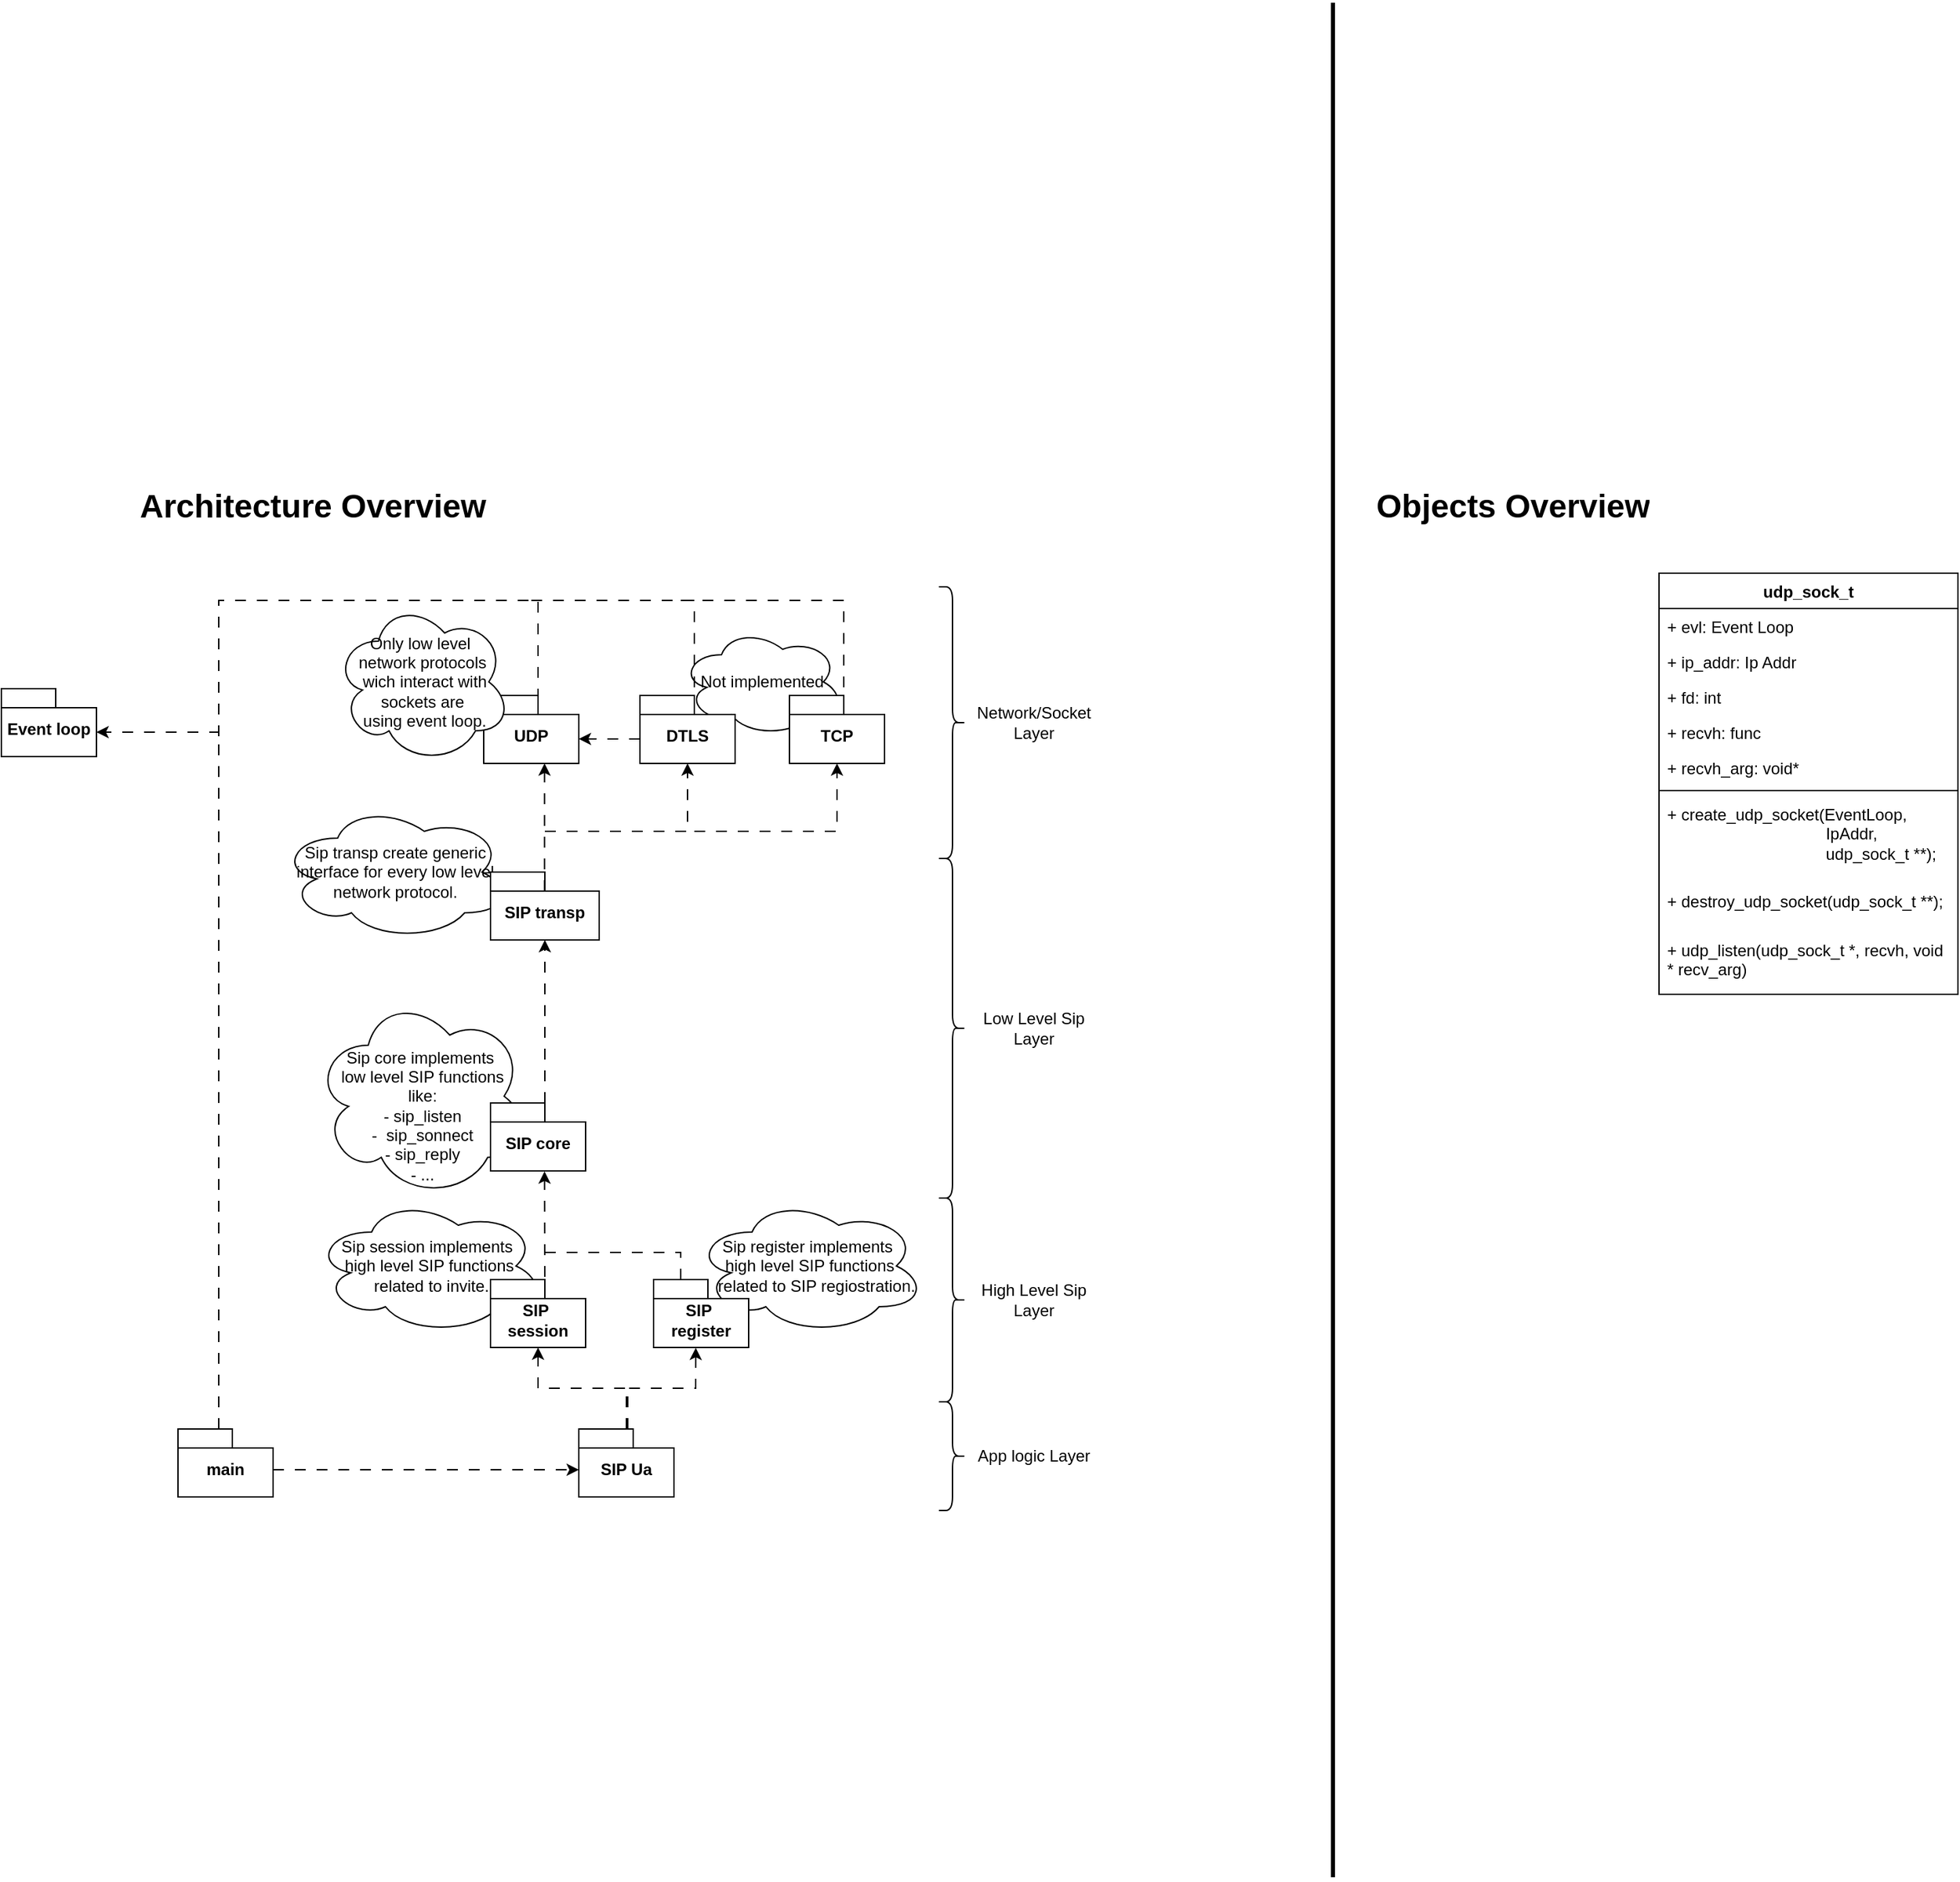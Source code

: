 <mxfile version="27.1.4" pages="2">
  <diagram id="IuXAi1eevMyLSQoJfHt3" name="Architecture overview">
    <mxGraphModel dx="2098" dy="2730" grid="1" gridSize="10" guides="1" tooltips="1" connect="1" arrows="1" fold="1" page="1" pageScale="1" pageWidth="850" pageHeight="1100" math="0" shadow="0">
      <root>
        <mxCell id="0" />
        <mxCell id="1" parent="0" />
        <mxCell id="4DN_kyw4FJrjEmb9qZSz-7" value="Not implemented" style="ellipse;shape=cloud;whiteSpace=wrap;html=1;" parent="1" vertex="1">
          <mxGeometry x="200" y="-100" width="120" height="80" as="geometry" />
        </mxCell>
        <mxCell id="hdkTb5bz-x_7p9uWzcBC-1" value="Sip transp create generic interface for every low level network protocol&lt;span style=&quot;background-color: transparent; color: light-dark(rgb(0, 0, 0), rgb(255, 255, 255));&quot;&gt;.&lt;/span&gt;" style="ellipse;shape=cloud;whiteSpace=wrap;html=1;" parent="1" vertex="1">
          <mxGeometry x="-95" y="30" width="170" height="100" as="geometry" />
        </mxCell>
        <mxCell id="4DN_kyw4FJrjEmb9qZSz-20" value="Sip register implements&amp;nbsp;&lt;div&gt;high level SIP functions&lt;/div&gt;&lt;div&gt;&amp;nbsp; &amp;nbsp;related to SIP regiostration.&lt;/div&gt;" style="ellipse;shape=cloud;whiteSpace=wrap;html=1;" parent="1" vertex="1">
          <mxGeometry x="210" y="320" width="170" height="100" as="geometry" />
        </mxCell>
        <mxCell id="4DN_kyw4FJrjEmb9qZSz-15" value="Sip session implements&amp;nbsp;&lt;div&gt;high level SIP functions&lt;/div&gt;&lt;div&gt;&amp;nbsp;related to invite.&lt;/div&gt;" style="ellipse;shape=cloud;whiteSpace=wrap;html=1;" parent="1" vertex="1">
          <mxGeometry x="-70" y="320" width="170" height="100" as="geometry" />
        </mxCell>
        <mxCell id="4DN_kyw4FJrjEmb9qZSz-13" value="&lt;div&gt;&lt;br&gt;&lt;/div&gt;&lt;div&gt;&lt;br&gt;&lt;/div&gt;Sip core implements&amp;nbsp;&lt;div&gt;low level SIP functions&lt;/div&gt;&lt;div&gt;&amp;nbsp;like:&amp;nbsp;&lt;/div&gt;&lt;div&gt;- sip_listen&lt;/div&gt;&lt;div&gt;-&amp;nbsp; sip_sonnect&lt;/div&gt;&lt;div&gt;- sip_reply&lt;/div&gt;&lt;div&gt;- ...&lt;/div&gt;" style="ellipse;shape=cloud;whiteSpace=wrap;html=1;" parent="1" vertex="1">
          <mxGeometry x="-70" y="170" width="160" height="150" as="geometry" />
        </mxCell>
        <mxCell id="4DN_kyw4FJrjEmb9qZSz-11" value="TCP" style="shape=folder;fontStyle=1;spacingTop=10;tabWidth=40;tabHeight=14;tabPosition=left;html=1;whiteSpace=wrap;" parent="1" vertex="1">
          <mxGeometry x="280" y="-50" width="70" height="50" as="geometry" />
        </mxCell>
        <mxCell id="YKyc-Dx4LvSBVfcNzGyH-1" value="&lt;h1 style=&quot;margin-top: 0px;&quot;&gt;Architecture Overview&lt;/h1&gt;" style="text;html=1;whiteSpace=wrap;overflow=hidden;rounded=0;" parent="1" vertex="1">
          <mxGeometry x="-200" y="-210" width="260" height="120" as="geometry" />
        </mxCell>
        <mxCell id="4DN_kyw4FJrjEmb9qZSz-1" value="UDP" style="shape=folder;fontStyle=1;spacingTop=10;tabWidth=40;tabHeight=14;tabPosition=left;html=1;whiteSpace=wrap;" parent="1" vertex="1">
          <mxGeometry x="55" y="-50" width="70" height="50" as="geometry" />
        </mxCell>
        <mxCell id="4DN_kyw4FJrjEmb9qZSz-2" value="SIP core" style="shape=folder;fontStyle=1;spacingTop=10;tabWidth=40;tabHeight=14;tabPosition=left;html=1;whiteSpace=wrap;" parent="1" vertex="1">
          <mxGeometry x="60" y="250" width="70" height="50" as="geometry" />
        </mxCell>
        <mxCell id="4DN_kyw4FJrjEmb9qZSz-3" value="SIP transp" style="shape=folder;fontStyle=1;spacingTop=10;tabWidth=40;tabHeight=14;tabPosition=left;html=1;whiteSpace=wrap;" parent="1" vertex="1">
          <mxGeometry x="60" y="80" width="80" height="50" as="geometry" />
        </mxCell>
        <mxCell id="4DN_kyw4FJrjEmb9qZSz-6" value="DTLS" style="shape=folder;fontStyle=1;spacingTop=10;tabWidth=40;tabHeight=14;tabPosition=left;html=1;whiteSpace=wrap;" parent="1" vertex="1">
          <mxGeometry x="170" y="-50" width="70" height="50" as="geometry" />
        </mxCell>
        <mxCell id="4DN_kyw4FJrjEmb9qZSz-14" value="SIP&amp;nbsp;&lt;div&gt;session&lt;/div&gt;" style="shape=folder;fontStyle=1;spacingTop=10;tabWidth=40;tabHeight=14;tabPosition=left;html=1;whiteSpace=wrap;" parent="1" vertex="1">
          <mxGeometry x="60" y="380" width="70" height="50" as="geometry" />
        </mxCell>
        <mxCell id="4DN_kyw4FJrjEmb9qZSz-16" value="SIP&amp;nbsp;&lt;div&gt;register&lt;/div&gt;" style="shape=folder;fontStyle=1;spacingTop=10;tabWidth=40;tabHeight=14;tabPosition=left;html=1;whiteSpace=wrap;" parent="1" vertex="1">
          <mxGeometry x="180" y="380" width="70" height="50" as="geometry" />
        </mxCell>
        <mxCell id="AoV7cnLH2HYfHU9RmJqG-2" value="Event loop" style="shape=folder;fontStyle=1;spacingTop=10;tabWidth=40;tabHeight=14;tabPosition=left;html=1;whiteSpace=wrap;" parent="1" vertex="1">
          <mxGeometry x="-300" y="-55" width="70" height="50" as="geometry" />
        </mxCell>
        <mxCell id="AoV7cnLH2HYfHU9RmJqG-7" value="Only low level&amp;nbsp;&lt;div&gt;network protocols&lt;/div&gt;&lt;div&gt;&amp;nbsp;wich interact with sockets are&lt;/div&gt;&lt;div&gt;&amp;nbsp;using event loop.&lt;/div&gt;" style="ellipse;shape=cloud;whiteSpace=wrap;html=1;" parent="1" vertex="1">
          <mxGeometry x="-55" y="-120" width="130" height="120" as="geometry" />
        </mxCell>
        <mxCell id="kAVRJxKC5ioPL66cNbu8-1" value="main" style="shape=folder;fontStyle=1;spacingTop=10;tabWidth=40;tabHeight=14;tabPosition=left;html=1;whiteSpace=wrap;" parent="1" vertex="1">
          <mxGeometry x="-170" y="490" width="70" height="50" as="geometry" />
        </mxCell>
        <mxCell id="v3j3ujz7cPLlm9doWBM3-2" value="SIP Ua" style="shape=folder;fontStyle=1;spacingTop=10;tabWidth=40;tabHeight=14;tabPosition=left;html=1;whiteSpace=wrap;" vertex="1" parent="1">
          <mxGeometry x="125" y="490" width="70" height="50" as="geometry" />
        </mxCell>
        <mxCell id="v3j3ujz7cPLlm9doWBM3-3" value="" style="endArrow=classic;html=1;rounded=0;entryX=0.444;entryY=1.004;entryDx=0;entryDy=0;entryPerimeter=0;dashed=1;dashPattern=8 8;" edge="1" parent="1" target="4DN_kyw4FJrjEmb9qZSz-16">
          <mxGeometry width="50" height="50" relative="1" as="geometry">
            <mxPoint x="160" y="490" as="sourcePoint" />
            <mxPoint x="210" y="440" as="targetPoint" />
            <Array as="points">
              <mxPoint x="160" y="460" />
              <mxPoint x="211" y="460" />
            </Array>
          </mxGeometry>
        </mxCell>
        <mxCell id="v3j3ujz7cPLlm9doWBM3-4" value="" style="endArrow=classic;html=1;rounded=0;entryX=0.5;entryY=1;entryDx=0;entryDy=0;entryPerimeter=0;dashed=1;dashPattern=8 8;" edge="1" parent="1" target="4DN_kyw4FJrjEmb9qZSz-14">
          <mxGeometry width="50" height="50" relative="1" as="geometry">
            <mxPoint x="161.0" y="490" as="sourcePoint" />
            <mxPoint x="110.0" y="430" as="targetPoint" />
            <Array as="points">
              <mxPoint x="161.0" y="460" />
              <mxPoint x="95" y="460" />
            </Array>
          </mxGeometry>
        </mxCell>
        <mxCell id="v3j3ujz7cPLlm9doWBM3-5" value="" style="endArrow=classic;html=1;rounded=0;entryX=0.568;entryY=1.008;entryDx=0;entryDy=0;entryPerimeter=0;dashed=1;dashPattern=8 8;strokeColor=default;align=center;verticalAlign=middle;fontFamily=Helvetica;fontSize=11;fontColor=default;labelBackgroundColor=default;exitX=0;exitY=0;exitDx=40;exitDy=14;exitPerimeter=0;" edge="1" parent="1" source="4DN_kyw4FJrjEmb9qZSz-14" target="4DN_kyw4FJrjEmb9qZSz-2">
          <mxGeometry width="50" height="50" relative="1" as="geometry">
            <mxPoint x="100" y="390" as="sourcePoint" />
            <mxPoint x="150" y="340" as="targetPoint" />
          </mxGeometry>
        </mxCell>
        <mxCell id="v3j3ujz7cPLlm9doWBM3-6" value="" style="endArrow=none;html=1;rounded=0;dashed=1;dashPattern=8 8;strokeColor=default;align=center;verticalAlign=middle;fontFamily=Helvetica;fontSize=11;fontColor=default;labelBackgroundColor=default;startFill=0;" edge="1" parent="1">
          <mxGeometry width="50" height="50" relative="1" as="geometry">
            <mxPoint x="200" y="380" as="sourcePoint" />
            <mxPoint x="100" y="360" as="targetPoint" />
            <Array as="points">
              <mxPoint x="200" y="360" />
              <mxPoint x="100" y="360" />
            </Array>
          </mxGeometry>
        </mxCell>
        <mxCell id="v3j3ujz7cPLlm9doWBM3-7" value="" style="endArrow=classic;html=1;rounded=0;entryX=0;entryY=0;entryDx=70;entryDy=32;entryPerimeter=0;dashed=1;dashPattern=8 8;strokeColor=default;align=center;verticalAlign=middle;fontFamily=Helvetica;fontSize=11;fontColor=default;labelBackgroundColor=default;" edge="1" parent="1" target="AoV7cnLH2HYfHU9RmJqG-2">
          <mxGeometry width="50" height="50" relative="1" as="geometry">
            <mxPoint x="-140" y="490" as="sourcePoint" />
            <mxPoint x="-90" y="440" as="targetPoint" />
            <Array as="points">
              <mxPoint x="-140" y="-23" />
            </Array>
          </mxGeometry>
        </mxCell>
        <mxCell id="v3j3ujz7cPLlm9doWBM3-8" value="" style="endArrow=classic;html=1;rounded=0;dashed=1;dashPattern=8 8;strokeColor=default;align=center;verticalAlign=middle;fontFamily=Helvetica;fontSize=11;fontColor=default;labelBackgroundColor=default;exitX=0;exitY=0;exitDx=40;exitDy=14;exitPerimeter=0;" edge="1" parent="1">
          <mxGeometry width="50" height="50" relative="1" as="geometry">
            <mxPoint x="100" y="250" as="sourcePoint" />
            <mxPoint x="100" y="130" as="targetPoint" />
          </mxGeometry>
        </mxCell>
        <mxCell id="v3j3ujz7cPLlm9doWBM3-10" value="" style="endArrow=classic;html=1;rounded=0;entryX=0.568;entryY=1.008;entryDx=0;entryDy=0;entryPerimeter=0;dashed=1;dashPattern=8 8;strokeColor=default;align=center;verticalAlign=middle;fontFamily=Helvetica;fontSize=11;fontColor=default;labelBackgroundColor=default;exitX=0;exitY=0;exitDx=40;exitDy=14;exitPerimeter=0;" edge="1" parent="1">
          <mxGeometry width="50" height="50" relative="1" as="geometry">
            <mxPoint x="99.76" y="94" as="sourcePoint" />
            <mxPoint x="99.76" as="targetPoint" />
          </mxGeometry>
        </mxCell>
        <mxCell id="v3j3ujz7cPLlm9doWBM3-11" value="" style="endArrow=classic;html=1;rounded=0;entryX=0.5;entryY=1;entryDx=0;entryDy=0;entryPerimeter=0;dashed=1;dashPattern=8 8;strokeColor=default;align=center;verticalAlign=middle;fontFamily=Helvetica;fontSize=11;fontColor=default;labelBackgroundColor=default;" edge="1" parent="1" target="4DN_kyw4FJrjEmb9qZSz-6">
          <mxGeometry width="50" height="50" relative="1" as="geometry">
            <mxPoint x="100" y="50" as="sourcePoint" />
            <mxPoint x="150" as="targetPoint" />
            <Array as="points">
              <mxPoint x="205" y="50" />
            </Array>
          </mxGeometry>
        </mxCell>
        <mxCell id="v3j3ujz7cPLlm9doWBM3-12" value="" style="endArrow=classic;html=1;rounded=0;entryX=0.5;entryY=1;entryDx=0;entryDy=0;entryPerimeter=0;dashed=1;dashPattern=8 8;strokeColor=default;align=center;verticalAlign=middle;fontFamily=Helvetica;fontSize=11;fontColor=default;labelBackgroundColor=default;" edge="1" parent="1">
          <mxGeometry width="50" height="50" relative="1" as="geometry">
            <mxPoint x="210" y="50" as="sourcePoint" />
            <mxPoint x="315" as="targetPoint" />
            <Array as="points">
              <mxPoint x="315" y="50" />
            </Array>
          </mxGeometry>
        </mxCell>
        <mxCell id="v3j3ujz7cPLlm9doWBM3-13" value="" style="endArrow=none;html=1;rounded=0;entryX=0;entryY=0;entryDx=40;entryDy=0;entryPerimeter=0;dashed=1;dashPattern=8 8;strokeColor=default;align=center;verticalAlign=middle;fontFamily=Helvetica;fontSize=11;fontColor=default;labelBackgroundColor=default;startFill=0;" edge="1" parent="1" target="4DN_kyw4FJrjEmb9qZSz-1">
          <mxGeometry width="50" height="50" relative="1" as="geometry">
            <mxPoint x="-140" y="-20" as="sourcePoint" />
            <mxPoint x="-90" y="370" as="targetPoint" />
            <Array as="points">
              <mxPoint x="-140" y="-120" />
              <mxPoint x="95" y="-120" />
            </Array>
          </mxGeometry>
        </mxCell>
        <mxCell id="v3j3ujz7cPLlm9doWBM3-14" value="" style="endArrow=none;html=1;rounded=0;entryX=0;entryY=0;entryDx=40;entryDy=0;entryPerimeter=0;dashed=1;dashPattern=8 8;strokeColor=default;align=center;verticalAlign=middle;fontFamily=Helvetica;fontSize=11;fontColor=default;labelBackgroundColor=default;startFill=0;" edge="1" parent="1" target="4DN_kyw4FJrjEmb9qZSz-6">
          <mxGeometry width="50" height="50" relative="1" as="geometry">
            <mxPoint x="90" y="-120" as="sourcePoint" />
            <mxPoint x="180" y="-60" as="targetPoint" />
            <Array as="points">
              <mxPoint x="210" y="-120" />
            </Array>
          </mxGeometry>
        </mxCell>
        <mxCell id="v3j3ujz7cPLlm9doWBM3-15" value="" style="endArrow=none;html=1;rounded=0;entryX=0;entryY=0;entryDx=40;entryDy=0;entryPerimeter=0;dashed=1;dashPattern=8 8;strokeColor=default;align=center;verticalAlign=middle;fontFamily=Helvetica;fontSize=11;fontColor=default;labelBackgroundColor=default;startFill=0;" edge="1" parent="1">
          <mxGeometry width="50" height="50" relative="1" as="geometry">
            <mxPoint x="200" y="-120" as="sourcePoint" />
            <mxPoint x="320" y="-50" as="targetPoint" />
            <Array as="points">
              <mxPoint x="320" y="-120" />
            </Array>
          </mxGeometry>
        </mxCell>
        <mxCell id="v3j3ujz7cPLlm9doWBM3-16" value="" style="endArrow=classic;html=1;rounded=0;dashed=1;dashPattern=8 8;strokeColor=default;align=center;verticalAlign=middle;fontFamily=Helvetica;fontSize=11;fontColor=default;labelBackgroundColor=default;" edge="1" parent="1">
          <mxGeometry width="50" height="50" relative="1" as="geometry">
            <mxPoint x="-100" y="520" as="sourcePoint" />
            <mxPoint x="125" y="520" as="targetPoint" />
          </mxGeometry>
        </mxCell>
        <mxCell id="v3j3ujz7cPLlm9doWBM3-22" value="udp_sock_t" style="swimlane;fontStyle=1;align=center;verticalAlign=top;childLayout=stackLayout;horizontal=1;startSize=26;horizontalStack=0;resizeParent=1;resizeParentMax=0;resizeLast=0;collapsible=1;marginBottom=0;whiteSpace=wrap;html=1;" vertex="1" parent="1">
          <mxGeometry x="920" y="-140" width="220" height="310" as="geometry" />
        </mxCell>
        <mxCell id="v3j3ujz7cPLlm9doWBM3-23" value="+ evl: Event Loop" style="text;strokeColor=none;fillColor=none;align=left;verticalAlign=top;spacingLeft=4;spacingRight=4;overflow=hidden;rotatable=0;points=[[0,0.5],[1,0.5]];portConstraint=eastwest;whiteSpace=wrap;html=1;" vertex="1" parent="v3j3ujz7cPLlm9doWBM3-22">
          <mxGeometry y="26" width="220" height="26" as="geometry" />
        </mxCell>
        <mxCell id="v3j3ujz7cPLlm9doWBM3-43" value="+ ip_addr: Ip Addr" style="text;strokeColor=none;fillColor=none;align=left;verticalAlign=top;spacingLeft=4;spacingRight=4;overflow=hidden;rotatable=0;points=[[0,0.5],[1,0.5]];portConstraint=eastwest;whiteSpace=wrap;html=1;" vertex="1" parent="v3j3ujz7cPLlm9doWBM3-22">
          <mxGeometry y="52" width="220" height="26" as="geometry" />
        </mxCell>
        <mxCell id="v3j3ujz7cPLlm9doWBM3-42" value="+ fd: int" style="text;strokeColor=none;fillColor=none;align=left;verticalAlign=top;spacingLeft=4;spacingRight=4;overflow=hidden;rotatable=0;points=[[0,0.5],[1,0.5]];portConstraint=eastwest;whiteSpace=wrap;html=1;" vertex="1" parent="v3j3ujz7cPLlm9doWBM3-22">
          <mxGeometry y="78" width="220" height="26" as="geometry" />
        </mxCell>
        <mxCell id="v3j3ujz7cPLlm9doWBM3-46" value="+ recvh: func" style="text;strokeColor=none;fillColor=none;align=left;verticalAlign=top;spacingLeft=4;spacingRight=4;overflow=hidden;rotatable=0;points=[[0,0.5],[1,0.5]];portConstraint=eastwest;whiteSpace=wrap;html=1;" vertex="1" parent="v3j3ujz7cPLlm9doWBM3-22">
          <mxGeometry y="104" width="220" height="26" as="geometry" />
        </mxCell>
        <mxCell id="v3j3ujz7cPLlm9doWBM3-47" value="+ recvh_arg: void*" style="text;strokeColor=none;fillColor=none;align=left;verticalAlign=top;spacingLeft=4;spacingRight=4;overflow=hidden;rotatable=0;points=[[0,0.5],[1,0.5]];portConstraint=eastwest;whiteSpace=wrap;html=1;" vertex="1" parent="v3j3ujz7cPLlm9doWBM3-22">
          <mxGeometry y="130" width="220" height="26" as="geometry" />
        </mxCell>
        <mxCell id="v3j3ujz7cPLlm9doWBM3-24" value="" style="line;strokeWidth=1;fillColor=none;align=left;verticalAlign=middle;spacingTop=-1;spacingLeft=3;spacingRight=3;rotatable=0;labelPosition=right;points=[];portConstraint=eastwest;strokeColor=inherit;" vertex="1" parent="v3j3ujz7cPLlm9doWBM3-22">
          <mxGeometry y="156" width="220" height="8" as="geometry" />
        </mxCell>
        <mxCell id="v3j3ujz7cPLlm9doWBM3-28" value="+ create_udp_socket(EventLoop,&lt;div&gt;&amp;nbsp; &amp;nbsp; &amp;nbsp; &amp;nbsp; &amp;nbsp; &amp;nbsp; &amp;nbsp; &amp;nbsp; &amp;nbsp; &amp;nbsp; &amp;nbsp; &amp;nbsp; &amp;nbsp; &amp;nbsp; &amp;nbsp; &amp;nbsp; &amp;nbsp; &amp;nbsp;IpAddr,&lt;/div&gt;&lt;div&gt;&lt;div&gt;&amp;nbsp; &amp;nbsp; &amp;nbsp; &amp;nbsp; &amp;nbsp; &amp;nbsp; &amp;nbsp; &amp;nbsp; &amp;nbsp; &amp;nbsp; &amp;nbsp; &amp;nbsp; &amp;nbsp; &amp;nbsp; &amp;nbsp; &amp;nbsp; &amp;nbsp; &amp;nbsp;udp_sock_t **);&amp;nbsp;&lt;/div&gt;&lt;/div&gt;" style="text;strokeColor=none;fillColor=none;align=left;verticalAlign=top;spacingLeft=4;spacingRight=4;overflow=hidden;rotatable=0;points=[[0,0.5],[1,0.5]];portConstraint=eastwest;whiteSpace=wrap;html=1;" vertex="1" parent="v3j3ujz7cPLlm9doWBM3-22">
          <mxGeometry y="164" width="220" height="64" as="geometry" />
        </mxCell>
        <mxCell id="v3j3ujz7cPLlm9doWBM3-41" value="+ destroy_udp_socket(&lt;span style=&quot;background-color: transparent; color: light-dark(rgb(0, 0, 0), rgb(255, 255, 255));&quot;&gt;udp_sock_t **);&amp;nbsp;&lt;/span&gt;" style="text;strokeColor=none;fillColor=none;align=left;verticalAlign=top;spacingLeft=4;spacingRight=4;overflow=hidden;rotatable=0;points=[[0,0.5],[1,0.5]];portConstraint=eastwest;whiteSpace=wrap;html=1;" vertex="1" parent="v3j3ujz7cPLlm9doWBM3-22">
          <mxGeometry y="228" width="220" height="36" as="geometry" />
        </mxCell>
        <mxCell id="v3j3ujz7cPLlm9doWBM3-40" value="+ udp_listen(udp_sock_t *, recvh, void * recv_arg)" style="text;strokeColor=none;fillColor=none;align=left;verticalAlign=top;spacingLeft=4;spacingRight=4;overflow=hidden;rotatable=0;points=[[0,0.5],[1,0.5]];portConstraint=eastwest;whiteSpace=wrap;html=1;" vertex="1" parent="v3j3ujz7cPLlm9doWBM3-22">
          <mxGeometry y="264" width="220" height="46" as="geometry" />
        </mxCell>
        <mxCell id="v3j3ujz7cPLlm9doWBM3-29" value="" style="endArrow=classic;html=1;rounded=0;entryX=0;entryY=0;entryDx=70;entryDy=32;entryPerimeter=0;exitX=0;exitY=0;exitDx=0;exitDy=32;exitPerimeter=0;dashed=1;dashPattern=8 8;strokeColor=default;align=center;verticalAlign=middle;fontFamily=Helvetica;fontSize=11;fontColor=default;labelBackgroundColor=default;" edge="1" parent="1" source="4DN_kyw4FJrjEmb9qZSz-6" target="4DN_kyw4FJrjEmb9qZSz-1">
          <mxGeometry width="50" height="50" relative="1" as="geometry">
            <mxPoint x="170" y="-20" as="sourcePoint" />
            <mxPoint x="220" y="-70" as="targetPoint" />
          </mxGeometry>
        </mxCell>
        <mxCell id="v3j3ujz7cPLlm9doWBM3-31" value="" style="shape=curlyBracket;whiteSpace=wrap;html=1;rounded=1;flipH=1;labelPosition=right;verticalLabelPosition=middle;align=left;verticalAlign=middle;" vertex="1" parent="1">
          <mxGeometry x="390" y="-130" width="20" height="200" as="geometry" />
        </mxCell>
        <mxCell id="v3j3ujz7cPLlm9doWBM3-32" value="Network/Socket Layer" style="text;html=1;align=center;verticalAlign=middle;whiteSpace=wrap;rounded=0;" vertex="1" parent="1">
          <mxGeometry x="410" y="-45" width="100" height="30" as="geometry" />
        </mxCell>
        <mxCell id="v3j3ujz7cPLlm9doWBM3-33" value="" style="shape=curlyBracket;whiteSpace=wrap;html=1;rounded=1;flipH=1;labelPosition=right;verticalLabelPosition=middle;align=left;verticalAlign=middle;" vertex="1" parent="1">
          <mxGeometry x="390" y="70" width="20" height="250" as="geometry" />
        </mxCell>
        <mxCell id="v3j3ujz7cPLlm9doWBM3-34" value="Low Level Sip Layer" style="text;html=1;align=center;verticalAlign=middle;whiteSpace=wrap;rounded=0;" vertex="1" parent="1">
          <mxGeometry x="410" y="180" width="100" height="30" as="geometry" />
        </mxCell>
        <mxCell id="v3j3ujz7cPLlm9doWBM3-35" value="" style="shape=curlyBracket;whiteSpace=wrap;html=1;rounded=1;flipH=1;labelPosition=right;verticalLabelPosition=middle;align=left;verticalAlign=middle;" vertex="1" parent="1">
          <mxGeometry x="390" y="320" width="20" height="150" as="geometry" />
        </mxCell>
        <mxCell id="v3j3ujz7cPLlm9doWBM3-36" value="High Level Sip Layer" style="text;html=1;align=center;verticalAlign=middle;whiteSpace=wrap;rounded=0;" vertex="1" parent="1">
          <mxGeometry x="410" y="380" width="100" height="30" as="geometry" />
        </mxCell>
        <mxCell id="v3j3ujz7cPLlm9doWBM3-37" value="" style="shape=curlyBracket;whiteSpace=wrap;html=1;rounded=1;flipH=1;labelPosition=right;verticalLabelPosition=middle;align=left;verticalAlign=middle;" vertex="1" parent="1">
          <mxGeometry x="390" y="470" width="20" height="80" as="geometry" />
        </mxCell>
        <mxCell id="v3j3ujz7cPLlm9doWBM3-38" value="App logic Layer" style="text;html=1;align=center;verticalAlign=middle;whiteSpace=wrap;rounded=0;" vertex="1" parent="1">
          <mxGeometry x="410" y="495" width="100" height="30" as="geometry" />
        </mxCell>
        <mxCell id="v3j3ujz7cPLlm9doWBM3-44" value="" style="endArrow=none;html=1;rounded=0;strokeWidth=3;" edge="1" parent="1">
          <mxGeometry width="50" height="50" relative="1" as="geometry">
            <mxPoint x="680" y="820" as="sourcePoint" />
            <mxPoint x="680" y="-560" as="targetPoint" />
          </mxGeometry>
        </mxCell>
        <mxCell id="v3j3ujz7cPLlm9doWBM3-45" value="&lt;h1 style=&quot;margin-top: 0px;&quot;&gt;Objects Overview&lt;/h1&gt;" style="text;html=1;whiteSpace=wrap;overflow=hidden;rounded=0;" vertex="1" parent="1">
          <mxGeometry x="710" y="-210" width="260" height="120" as="geometry" />
        </mxCell>
      </root>
    </mxGraphModel>
  </diagram>
  <diagram name="Event loop" id="DYS4X43bdyaeCCeUCE0n">
    <mxGraphModel dx="1248" dy="2730" grid="1" gridSize="10" guides="1" tooltips="1" connect="1" arrows="1" fold="1" page="1" pageScale="1" pageWidth="850" pageHeight="1100" math="0" shadow="0">
      <root>
        <mxCell id="0" />
        <mxCell id="1" parent="0" />
        <mxCell id="8oikypdOr_yC_xlXZbeG-5" value="" style="endArrow=classic;html=1;rounded=0;curved=1;" parent="1" edge="1">
          <mxGeometry width="50" height="50" relative="1" as="geometry">
            <mxPoint x="150" y="-70" as="sourcePoint" />
            <mxPoint x="170" y="30" as="targetPoint" />
            <Array as="points">
              <mxPoint x="170" y="-10" />
              <mxPoint x="210" y="40" />
              <mxPoint x="360" y="50" />
              <mxPoint x="420" y="-10" />
              <mxPoint x="440" y="-100" />
              <mxPoint x="380" y="-180" />
              <mxPoint x="210" y="-170" />
              <mxPoint x="90" y="-110" />
            </Array>
          </mxGeometry>
        </mxCell>
        <mxCell id="8oikypdOr_yC_xlXZbeG-6" value="&lt;font style=&quot;font-size: 26px;&quot;&gt;Event Loop&lt;/font&gt;" style="text;html=1;align=center;verticalAlign=middle;whiteSpace=wrap;rounded=0;" parent="1" vertex="1">
          <mxGeometry x="170" y="-110" width="200" height="60" as="geometry" />
        </mxCell>
        <mxCell id="8oikypdOr_yC_xlXZbeG-7" value="&lt;h1 style=&quot;margin-top: 0px;&quot;&gt;Main axis of the project is Event Loop.&lt;/h1&gt;&lt;p&gt;&lt;br&gt;&lt;/p&gt;" style="text;html=1;whiteSpace=wrap;overflow=hidden;rounded=0;" parent="1" vertex="1">
          <mxGeometry x="40" y="-310" width="180" height="100" as="geometry" />
        </mxCell>
        <mxCell id="8oikypdOr_yC_xlXZbeG-9" value="TimerEvent" style="swimlane;fontStyle=0;childLayout=stackLayout;horizontal=1;startSize=30;horizontalStack=0;resizeParent=1;resizeParentMax=0;resizeLast=0;collapsible=1;marginBottom=0;whiteSpace=wrap;html=1;" parent="1" vertex="1">
          <mxGeometry x="100" y="80" width="140" height="110" as="geometry" />
        </mxCell>
        <mxCell id="8oikypdOr_yC_xlXZbeG-10" value="Allow interacting with Ua from the same machine" style="text;strokeColor=none;fillColor=none;align=left;verticalAlign=middle;spacingLeft=4;spacingRight=4;overflow=hidden;points=[[0,0.5],[1,0.5]];portConstraint=eastwest;rotatable=0;whiteSpace=wrap;html=1;" parent="8oikypdOr_yC_xlXZbeG-9" vertex="1">
          <mxGeometry y="30" width="140" height="50" as="geometry" />
        </mxCell>
        <mxCell id="8oikypdOr_yC_xlXZbeG-11" value="Uses linux timerfd" style="text;strokeColor=none;fillColor=none;align=left;verticalAlign=middle;spacingLeft=4;spacingRight=4;overflow=hidden;points=[[0,0.5],[1,0.5]];portConstraint=eastwest;rotatable=0;whiteSpace=wrap;html=1;" parent="8oikypdOr_yC_xlXZbeG-9" vertex="1">
          <mxGeometry y="80" width="140" height="30" as="geometry" />
        </mxCell>
        <mxCell id="8oikypdOr_yC_xlXZbeG-17" value="SocketEvent" style="swimlane;fontStyle=0;childLayout=stackLayout;horizontal=1;startSize=30;horizontalStack=0;resizeParent=1;resizeParentMax=0;resizeLast=0;collapsible=1;marginBottom=0;whiteSpace=wrap;html=1;" parent="1" vertex="1">
          <mxGeometry x="400" y="80" width="140" height="110" as="geometry" />
        </mxCell>
        <mxCell id="8oikypdOr_yC_xlXZbeG-18" value="Allow interacting with Ua from another machine" style="text;strokeColor=none;fillColor=none;align=left;verticalAlign=middle;spacingLeft=4;spacingRight=4;overflow=hidden;points=[[0,0.5],[1,0.5]];portConstraint=eastwest;rotatable=0;whiteSpace=wrap;html=1;" parent="8oikypdOr_yC_xlXZbeG-17" vertex="1">
          <mxGeometry y="30" width="140" height="50" as="geometry" />
        </mxCell>
        <mxCell id="8oikypdOr_yC_xlXZbeG-19" value="Uses bsd sockets" style="text;strokeColor=none;fillColor=none;align=left;verticalAlign=middle;spacingLeft=4;spacingRight=4;overflow=hidden;points=[[0,0.5],[1,0.5]];portConstraint=eastwest;rotatable=0;whiteSpace=wrap;html=1;" parent="8oikypdOr_yC_xlXZbeG-17" vertex="1">
          <mxGeometry y="80" width="140" height="30" as="geometry" />
        </mxCell>
        <mxCell id="8oikypdOr_yC_xlXZbeG-22" value="" style="endArrow=none;html=1;rounded=0;" parent="1" edge="1">
          <mxGeometry width="50" height="50" relative="1" as="geometry">
            <mxPoint x="30" y="220" as="sourcePoint" />
            <mxPoint x="590" y="220" as="targetPoint" />
          </mxGeometry>
        </mxCell>
        <mxCell id="awC3xR5aF0oG_H9M2n87-1" value="Receive data from another machine" style="text;html=1;align=center;verticalAlign=middle;whiteSpace=wrap;rounded=0;fontSize=17;" parent="1" vertex="1">
          <mxGeometry x="30" y="230" width="140" height="30" as="geometry" />
        </mxCell>
        <mxCell id="awC3xR5aF0oG_H9M2n87-9" value="" style="edgeStyle=orthogonalEdgeStyle;rounded=0;orthogonalLoop=1;jettySize=auto;html=1;" parent="1" source="awC3xR5aF0oG_H9M2n87-4" target="awC3xR5aF0oG_H9M2n87-5" edge="1">
          <mxGeometry relative="1" as="geometry" />
        </mxCell>
        <mxCell id="awC3xR5aF0oG_H9M2n87-4" value="Other machine wants to send us data" style="ellipse;whiteSpace=wrap;html=1;" parent="1" vertex="1">
          <mxGeometry x="220" y="270" width="120" height="80" as="geometry" />
        </mxCell>
        <mxCell id="awC3xR5aF0oG_H9M2n87-10" value="" style="edgeStyle=orthogonalEdgeStyle;rounded=0;orthogonalLoop=1;jettySize=auto;html=1;" parent="1" source="awC3xR5aF0oG_H9M2n87-5" target="awC3xR5aF0oG_H9M2n87-7" edge="1">
          <mxGeometry relative="1" as="geometry" />
        </mxCell>
        <mxCell id="awC3xR5aF0oG_H9M2n87-5" value="Event loop wakes up" style="rounded=1;whiteSpace=wrap;html=1;" parent="1" vertex="1">
          <mxGeometry x="220" y="410" width="120" height="60" as="geometry" />
        </mxCell>
        <mxCell id="awC3xR5aF0oG_H9M2n87-12" value="" style="edgeStyle=orthogonalEdgeStyle;rounded=0;orthogonalLoop=1;jettySize=auto;html=1;" parent="1" source="awC3xR5aF0oG_H9M2n87-7" edge="1">
          <mxGeometry relative="1" as="geometry">
            <mxPoint x="450" y="640" as="targetPoint" />
          </mxGeometry>
        </mxCell>
        <mxCell id="awC3xR5aF0oG_H9M2n87-7" value="What is event type?" style="rhombus;whiteSpace=wrap;html=1;" parent="1" vertex="1">
          <mxGeometry x="215" y="520" width="130" height="100" as="geometry" />
        </mxCell>
        <mxCell id="awC3xR5aF0oG_H9M2n87-15" value="" style="edgeStyle=orthogonalEdgeStyle;rounded=0;orthogonalLoop=1;jettySize=auto;html=1;" parent="1" source="awC3xR5aF0oG_H9M2n87-8" target="awC3xR5aF0oG_H9M2n87-14" edge="1">
          <mxGeometry relative="1" as="geometry" />
        </mxCell>
        <mxCell id="awC3xR5aF0oG_H9M2n87-8" value="Accept connection&lt;div&gt;and create new socket event for connection&lt;/div&gt;" style="rounded=1;whiteSpace=wrap;html=1;" parent="1" vertex="1">
          <mxGeometry x="390" y="780" width="120" height="60" as="geometry" />
        </mxCell>
        <mxCell id="awC3xR5aF0oG_H9M2n87-13" value="SocketEvent" style="text;html=1;align=center;verticalAlign=middle;whiteSpace=wrap;rounded=0;" parent="1" vertex="1">
          <mxGeometry x="360" y="535" width="60" height="30" as="geometry" />
        </mxCell>
        <mxCell id="awC3xR5aF0oG_H9M2n87-18" value="" style="edgeStyle=orthogonalEdgeStyle;rounded=0;orthogonalLoop=1;jettySize=auto;html=1;" parent="1" source="awC3xR5aF0oG_H9M2n87-14" target="awC3xR5aF0oG_H9M2n87-17" edge="1">
          <mxGeometry relative="1" as="geometry" />
        </mxCell>
        <mxCell id="awC3xR5aF0oG_H9M2n87-14" value="Create timeout timer&lt;div&gt;event for connection&lt;/div&gt;" style="rounded=1;whiteSpace=wrap;html=1;" parent="1" vertex="1">
          <mxGeometry x="390" y="920" width="120" height="60" as="geometry" />
        </mxCell>
        <mxCell id="awC3xR5aF0oG_H9M2n87-17" value="Wait for data from another machine" style="ellipse;whiteSpace=wrap;html=1;" parent="1" vertex="1">
          <mxGeometry x="390" y="1060" width="120" height="80" as="geometry" />
        </mxCell>
        <mxCell id="awC3xR5aF0oG_H9M2n87-19" value="" style="edgeStyle=orthogonalEdgeStyle;rounded=0;orthogonalLoop=1;jettySize=auto;html=1;" parent="1" source="awC3xR5aF0oG_H9M2n87-20" target="awC3xR5aF0oG_H9M2n87-22" edge="1">
          <mxGeometry relative="1" as="geometry" />
        </mxCell>
        <mxCell id="awC3xR5aF0oG_H9M2n87-20" value="Other machine send us data" style="ellipse;whiteSpace=wrap;html=1;" parent="1" vertex="1">
          <mxGeometry x="235" y="1210" width="120" height="80" as="geometry" />
        </mxCell>
        <mxCell id="awC3xR5aF0oG_H9M2n87-21" value="" style="edgeStyle=orthogonalEdgeStyle;rounded=0;orthogonalLoop=1;jettySize=auto;html=1;" parent="1" source="awC3xR5aF0oG_H9M2n87-22" target="awC3xR5aF0oG_H9M2n87-24" edge="1">
          <mxGeometry relative="1" as="geometry" />
        </mxCell>
        <mxCell id="awC3xR5aF0oG_H9M2n87-22" value="Event loop wakes up" style="rounded=1;whiteSpace=wrap;html=1;" parent="1" vertex="1">
          <mxGeometry x="235" y="1350" width="120" height="60" as="geometry" />
        </mxCell>
        <mxCell id="awC3xR5aF0oG_H9M2n87-23" value="" style="edgeStyle=orthogonalEdgeStyle;rounded=0;orthogonalLoop=1;jettySize=auto;html=1;" parent="1" source="awC3xR5aF0oG_H9M2n87-24" target="awC3xR5aF0oG_H9M2n87-26" edge="1">
          <mxGeometry relative="1" as="geometry">
            <mxPoint x="505" y="1510" as="targetPoint" />
          </mxGeometry>
        </mxCell>
        <mxCell id="awC3xR5aF0oG_H9M2n87-24" value="What is event type?" style="rhombus;whiteSpace=wrap;html=1;" parent="1" vertex="1">
          <mxGeometry x="230" y="1460" width="130" height="100" as="geometry" />
        </mxCell>
        <mxCell id="awC3xR5aF0oG_H9M2n87-25" value="" style="edgeStyle=orthogonalEdgeStyle;rounded=0;orthogonalLoop=1;jettySize=auto;html=1;" parent="1" source="awC3xR5aF0oG_H9M2n87-26" target="awC3xR5aF0oG_H9M2n87-29" edge="1">
          <mxGeometry relative="1" as="geometry" />
        </mxCell>
        <mxCell id="awC3xR5aF0oG_H9M2n87-26" value="Accept connection&lt;div&gt;and create new socket event for connection&lt;/div&gt;" style="rounded=1;whiteSpace=wrap;html=1;" parent="1" vertex="1">
          <mxGeometry x="405" y="1580" width="120" height="60" as="geometry" />
        </mxCell>
        <mxCell id="awC3xR5aF0oG_H9M2n87-27" value="SocketEvent" style="text;html=1;align=center;verticalAlign=middle;whiteSpace=wrap;rounded=0;" parent="1" vertex="1">
          <mxGeometry x="375" y="1475" width="60" height="30" as="geometry" />
        </mxCell>
        <mxCell id="awC3xR5aF0oG_H9M2n87-28" value="" style="edgeStyle=orthogonalEdgeStyle;rounded=0;orthogonalLoop=1;jettySize=auto;html=1;" parent="1" source="awC3xR5aF0oG_H9M2n87-29" target="awC3xR5aF0oG_H9M2n87-30" edge="1">
          <mxGeometry relative="1" as="geometry" />
        </mxCell>
        <mxCell id="awC3xR5aF0oG_H9M2n87-29" value="Create timeout timer&lt;div&gt;event for connection&lt;/div&gt;" style="rounded=1;whiteSpace=wrap;html=1;" parent="1" vertex="1">
          <mxGeometry x="405" y="1720" width="120" height="60" as="geometry" />
        </mxCell>
        <mxCell id="awC3xR5aF0oG_H9M2n87-30" value="Wait for data from another machine" style="ellipse;whiteSpace=wrap;html=1;" parent="1" vertex="1">
          <mxGeometry x="405" y="1860" width="120" height="80" as="geometry" />
        </mxCell>
        <mxCell id="awC3xR5aF0oG_H9M2n87-40" value="" style="edgeStyle=orthogonalEdgeStyle;rounded=0;orthogonalLoop=1;jettySize=auto;html=1;" parent="1" edge="1">
          <mxGeometry relative="1" as="geometry">
            <mxPoint x="449.66" y="700" as="sourcePoint" />
            <mxPoint x="449.66" y="780" as="targetPoint" />
          </mxGeometry>
        </mxCell>
        <mxCell id="awC3xR5aF0oG_H9M2n87-49" value="" style="edgeStyle=orthogonalEdgeStyle;rounded=0;orthogonalLoop=1;jettySize=auto;html=1;" parent="1" source="awC3xR5aF0oG_H9M2n87-41" target="awC3xR5aF0oG_H9M2n87-44" edge="1">
          <mxGeometry relative="1" as="geometry">
            <mxPoint x="255" y="685" as="targetPoint" />
          </mxGeometry>
        </mxCell>
        <mxCell id="awC3xR5aF0oG_H9M2n87-41" value="What is socket transport?" style="rhombus;whiteSpace=wrap;html=1;" parent="1" vertex="1">
          <mxGeometry x="392.5" y="640" width="115" height="90" as="geometry" />
        </mxCell>
        <mxCell id="awC3xR5aF0oG_H9M2n87-44" value="Return transp not supported error." style="ellipse;whiteSpace=wrap;html=1;" parent="1" vertex="1">
          <mxGeometry x="240" y="770" width="120" height="80" as="geometry" />
        </mxCell>
        <mxCell id="awC3xR5aF0oG_H9M2n87-45" value="UDP" style="text;html=1;align=center;verticalAlign=middle;whiteSpace=wrap;rounded=0;" parent="1" vertex="1">
          <mxGeometry x="450" y="720" width="60" height="30" as="geometry" />
        </mxCell>
        <mxCell id="awC3xR5aF0oG_H9M2n87-50" value="We need some kind of transport layer." style="ellipse;shape=cloud;whiteSpace=wrap;html=1;" parent="1" vertex="1">
          <mxGeometry x="510" y="610" width="130" height="100" as="geometry" />
        </mxCell>
        <mxCell id="awC3xR5aF0oG_H9M2n87-52" value="" style="edgeStyle=orthogonalEdgeStyle;rounded=0;orthogonalLoop=1;jettySize=auto;html=1;" parent="1" edge="1">
          <mxGeometry relative="1" as="geometry">
            <mxPoint x="215.003" y="570" as="sourcePoint" />
            <mxPoint x="110.003" y="640" as="targetPoint" />
          </mxGeometry>
        </mxCell>
        <mxCell id="awC3xR5aF0oG_H9M2n87-53" value="TimerEvent" style="text;html=1;align=center;verticalAlign=middle;whiteSpace=wrap;rounded=0;flipH=1;" parent="1" vertex="1">
          <mxGeometry x="124.52" y="535" width="60" height="30" as="geometry" />
        </mxCell>
        <mxCell id="awC3xR5aF0oG_H9M2n87-54" value="Process timer." style="ellipse;whiteSpace=wrap;html=1;" parent="1" vertex="1">
          <mxGeometry x="50" y="640" width="120" height="80" as="geometry" />
        </mxCell>
        <mxCell id="qlrTHOaV5FmHmRxbxTNO-2" value="Idle" style="whiteSpace=wrap;html=1;aspect=fixed;fillStyle=auto;rounded=1;" vertex="1" parent="1">
          <mxGeometry x="1000" y="250" width="90" height="90" as="geometry" />
        </mxCell>
        <mxCell id="qlrTHOaV5FmHmRxbxTNO-3" value="&lt;h1 style=&quot;margin-top: 0px;&quot;&gt;Event loop state machine&lt;/h1&gt;" style="text;html=1;whiteSpace=wrap;overflow=hidden;rounded=0;" vertex="1" parent="1">
          <mxGeometry x="860" y="75" width="180" height="120" as="geometry" />
        </mxCell>
        <mxCell id="qlrTHOaV5FmHmRxbxTNO-4" value="" style="ellipse;html=1;shape=startState;fillColor=#000000;strokeColor=#ff0000;" vertex="1" parent="1">
          <mxGeometry x="1030" y="160" width="30" height="30" as="geometry" />
        </mxCell>
        <mxCell id="qlrTHOaV5FmHmRxbxTNO-5" value="" style="edgeStyle=orthogonalEdgeStyle;html=1;verticalAlign=bottom;endArrow=open;endSize=8;strokeColor=#ff0000;rounded=0;" edge="1" source="qlrTHOaV5FmHmRxbxTNO-4" parent="1">
          <mxGeometry relative="1" as="geometry">
            <mxPoint x="1045" y="250" as="targetPoint" />
          </mxGeometry>
        </mxCell>
        <mxCell id="qlrTHOaV5FmHmRxbxTNO-6" value="Receiving&amp;nbsp;&lt;div&gt;data&lt;/div&gt;" style="whiteSpace=wrap;html=1;aspect=fixed;fillStyle=auto;rounded=1;" vertex="1" parent="1">
          <mxGeometry x="800" y="395" width="90" height="90" as="geometry" />
        </mxCell>
        <mxCell id="qlrTHOaV5FmHmRxbxTNO-7" value="Sending data" style="whiteSpace=wrap;html=1;aspect=fixed;fillStyle=auto;rounded=1;" vertex="1" parent="1">
          <mxGeometry x="1200" y="395" width="90" height="90" as="geometry" />
        </mxCell>
        <mxCell id="qlrTHOaV5FmHmRxbxTNO-8" value="" style="endArrow=classic;html=1;rounded=0;entryX=0.5;entryY=0;entryDx=0;entryDy=0;" edge="1" parent="1" target="qlrTHOaV5FmHmRxbxTNO-6">
          <mxGeometry width="50" height="50" relative="1" as="geometry">
            <mxPoint x="1000" y="290" as="sourcePoint" />
            <mxPoint x="1050" y="240" as="targetPoint" />
            <Array as="points">
              <mxPoint x="846" y="290" />
            </Array>
          </mxGeometry>
        </mxCell>
        <mxCell id="qlrTHOaV5FmHmRxbxTNO-10" value="fd.events &amp;amp; POLLIN" style="text;html=1;align=center;verticalAlign=middle;whiteSpace=wrap;rounded=0;" vertex="1" parent="1">
          <mxGeometry x="850" y="260" width="130" height="30" as="geometry" />
        </mxCell>
        <mxCell id="qlrTHOaV5FmHmRxbxTNO-11" value="fd.events &amp;amp; POLLOUT" style="text;html=1;align=center;verticalAlign=middle;whiteSpace=wrap;rounded=0;" vertex="1" parent="1">
          <mxGeometry x="1110" y="260" width="130" height="30" as="geometry" />
        </mxCell>
        <mxCell id="qlrTHOaV5FmHmRxbxTNO-12" value="" style="endArrow=classic;html=1;rounded=0;exitX=1;exitY=0.5;exitDx=0;exitDy=0;entryX=0.5;entryY=1;entryDx=0;entryDy=0;" edge="1" parent="1" source="qlrTHOaV5FmHmRxbxTNO-6" target="qlrTHOaV5FmHmRxbxTNO-2">
          <mxGeometry width="50" height="50" relative="1" as="geometry">
            <mxPoint x="790" y="500" as="sourcePoint" />
            <mxPoint x="840" y="450" as="targetPoint" />
            <Array as="points">
              <mxPoint x="1045" y="440" />
            </Array>
          </mxGeometry>
        </mxCell>
        <mxCell id="qlrTHOaV5FmHmRxbxTNO-13" value="" style="endArrow=classic;html=1;rounded=0;entryX=0.5;entryY=0;entryDx=0;entryDy=0;" edge="1" parent="1">
          <mxGeometry width="50" height="50" relative="1" as="geometry">
            <mxPoint x="1200" y="445" as="sourcePoint" />
            <mxPoint x="1045" y="340" as="targetPoint" />
            <Array as="points">
              <mxPoint x="1046" y="445" />
            </Array>
          </mxGeometry>
        </mxCell>
        <mxCell id="qlrTHOaV5FmHmRxbxTNO-14" value="" style="endArrow=classic;html=1;rounded=0;exitX=1;exitY=0.5;exitDx=0;exitDy=0;entryX=0.5;entryY=1;entryDx=0;entryDy=0;" edge="1" parent="1">
          <mxGeometry width="50" height="50" relative="1" as="geometry">
            <mxPoint x="1090" y="290" as="sourcePoint" />
            <mxPoint x="1245" y="390" as="targetPoint" />
            <Array as="points">
              <mxPoint x="1245" y="290" />
            </Array>
          </mxGeometry>
        </mxCell>
        <mxCell id="qlrTHOaV5FmHmRxbxTNO-18" value="event_loop_insert(struct pollfd, recvh, sendh, data)&lt;span style=&quot;color: rgba(0, 0, 0, 0); font-family: monospace; font-size: 0px; text-align: start; text-wrap-mode: nowrap;&quot;&gt;%3CmxGraphModel%3E%3Croot%3E%3CmxCell%20id%3D%220%22%2F%3E%3CmxCell%20id%3D%221%22%20parent%3D%220%22%2F%3E%3CmxCell%20id%3D%222%22%20value%3D%22%22%20style%3D%22endArrow%3Dclassic%3Bhtml%3D1%3Brounded%3D0%3BentryX%3D0.5%3BentryY%3D0%3BentryDx%3D0%3BentryDy%3D0%3B%22%20edge%3D%221%22%20parent%3D%221%22%3E%3CmxGeometry%20width%3D%2250%22%20height%3D%2250%22%20relative%3D%221%22%20as%3D%22geometry%22%3E%3CmxPoint%20x%3D%221000%22%20y%3D%22290%22%20as%3D%22sourcePoint%22%2F%3E%3CmxPoint%20x%3D%22845%22%20y%3D%22395%22%20as%3D%22targetPoint%22%2F%3E%3CArray%20as%3D%22points%22%3E%3CmxPoint%20x%3D%22846%22%20y%3D%22290%22%2F%3E%3C%2FArray%3E%3C%2FmxGeometry%3E%3C%2FmxCell%3E%3CmxCell%20id%3D%223%22%20value%3D%22%22%20style%3D%22endArrow%3Dclassic%3Bhtml%3D1%3Brounded%3D0%3BexitX%3D1%3BexitY%3D0.5%3BexitDx%3D0%3BexitDy%3D0%3BentryX%3D0.5%3BentryY%3D1%3BentryDx%3D0%3BentryDy%3D0%3B%22%20edge%3D%221%22%20parent%3D%221%22%3E%3CmxGeometry%20width%3D%2250%22%20height%3D%2250%22%20relative%3D%221%22%20as%3D%22geometry%22%3E%3CmxPoint%20x%3D%22890%22%20y%3D%22440%22%20as%3D%22sourcePoint%22%2F%3E%3CmxPoint%20x%3D%221045%22%20y%3D%22340%22%20as%3D%22targetPoint%22%2F%3E%3CArray%20as%3D%22points%22%3E%3CmxPoint%20x%3D%221045%22%20y%3D%22440%22%2F%3E%3C%2FArray%3E%3C%2FmxGeometry%3E%3C%2FmxCell%3E%3C%2Froot%3E%3C%2FmxGraphModel%3E&lt;/span&gt;" style="text;html=1;align=center;verticalAlign=middle;whiteSpace=wrap;rounded=0;" vertex="1" parent="1">
          <mxGeometry x="1310" y="250" width="130" height="50" as="geometry" />
        </mxCell>
        <mxCell id="qlrTHOaV5FmHmRxbxTNO-19" value="udp_event_loop_send_handler(struct pollfd, data)&lt;span style=&quot;color: rgba(0, 0, 0, 0); font-family: monospace; font-size: 0px; text-align: start; text-wrap-mode: nowrap;&quot;&gt;%3CmxGraphModel%3E%3Croot%3E%3CmxCell%20id%3D%220%22%2F%3E%3CmxCell%20id%3D%221%22%20parent%3D%220%22%2F%3E%3CmxCell%20id%3D%222%22%20value%3D%22%22%20style%3D%22endArrow%3Dclassic%3Bhtml%3D1%3Brounded%3D0%3BentryX%3D0.5%3BentryY%3D0%3BentryDx%3D0%3BentryDy%3D0%3B%22%20edge%3D%221%22%20parent%3D%221%22%3E%3CmxGeometry%20width%3D%2250%22%20height%3D%2250%22%20relative%3D%221%22%20as%3D%22geometry%22%3E%3CmxPoint%20x%3D%221000%22%20y%3D%22290%22%20as%3D%22sourcePoint%22%2F%3E%3CmxPoint%20x%3D%22845%22%20y%3D%22395%22%20as%3D%22targetPoint%22%2F%3E%3CArray%20as%3D%22points%22%3E%3CmxPoint%20x%3D%22846%22%20y%3D%22290%22%2F%3E%3C%2FArray%3E%3C%2FmxGeometry%3E%3C%2FmxCell%3E%3CmxCell%20id%3D%223%22%20value%3D%22%22%20style%3D%22endArrow%3Dclassic%3Bhtml%3D1%3Brounded%3D0%3BexitX%3D1%3BexitY%3D0.5%3BexitDx%3D0%3BexitDy%3D0%3BentryX%3D0.5%3BentryY%3D1%3BentryDx%3D0%3BentryDy%3D0%3B%22%20edge%3D%221%22%20parent%3D%221%22%3E%3CmxGeometry%20width%3D%2250%22%20height%3D%2250%22%20relative%3D%221%22%20as%3D%22geometry%22%3E%3CmxPoint%20x%3D%22890%22%20y%3D%22440%22%20as%3D%22sourcePoint%22%2F%3E%3CmxPoint%20x%3D%221045%22%20y%3D%22340%22%20as%3D%22targetPoint%22%2F%3E%3CArray%20as%3D%22points%22%3E%3CmxPoint%20x%3D%221045%22%20y%3D%22440%22%2F%3E%3C%2FArray%3E%3C%2FmxGeometry%3E%3C%2FmxCell%3E%3C%2Froot%3E%3C%2FmxGraphModel%3E&lt;/span&gt;" style="text;html=1;align=center;verticalAlign=middle;whiteSpace=wrap;rounded=0;" vertex="1" parent="1">
          <mxGeometry x="1350" y="340" width="130" height="50" as="geometry" />
        </mxCell>
        <mxCell id="qlrTHOaV5FmHmRxbxTNO-20" value="udp_event_loop_recv_handler(struct pollfd, data)&lt;span style=&quot;color: rgba(0, 0, 0, 0); font-family: monospace; font-size: 0px; text-align: start; text-wrap-mode: nowrap;&quot;&gt;%3CmxGraphModel%3E%3Croot%3E%3CmxCell%20id%3D%220%22%2F%3E%3CmxCell%20id%3D%221%22%20parent%3D%220%22%2F%3E%3CmxCell%20id%3D%222%22%20value%3D%22%22%20style%3D%22endArrow%3Dclassic%3Bhtml%3D1%3Brounded%3D0%3BentryX%3D0.5%3BentryY%3D0%3BentryDx%3D0%3BentryDy%3D0%3B%22%20edge%3D%221%22%20parent%3D%221%22%3E%3CmxGeometry%20width%3D%2250%22%20height%3D%2250%22%20relative%3D%221%22%20as%3D%22geometry%22%3E%3CmxPoint%20x%3D%221000%22%20y%3D%22290%22%20as%3D%22sourcePoint%22%2F%3E%3CmxPoint%20x%3D%22845%22%20y%3D%22395%22%20as%3D%22targetPoint%22%2F%3E%3CArray%20as%3D%22points%22%3E%3CmxPoint%20x%3D%22846%22%20y%3D%22290%22%2F%3E%3C%2FArray%3E%3C%2FmxGeometry%3E%3C%2FmxCell%3E%3CmxCell%20id%3D%223%22%20value%3D%22%22%20style%3D%22endArrow%3Dclassic%3Bhtml%3D1%3Brounded%3D0%3BexitX%3D1%3BexitY%3D0.5%3BexitDx%3D0%3BexitDy%3D0%3BentryX%3D0.5%3BentryY%3D1%3BentryDx%3D0%3BentryDy%3D0%3B%22%20edge%3D%221%22%20parent%3D%221%22%3E%3CmxGeometry%20width%3D%2250%22%20height%3D%2250%22%20relative%3D%221%22%20as%3D%22geometry%22%3E%3CmxPoint%20x%3D%22890%22%20y%3D%22440%22%20as%3D%22sourcePoint%22%2F%3E%3CmxPoint%20x%3D%221045%22%20y%3D%22340%22%20as%3D%22targetPoint%22%2F%3E%3CArray%20as%3D%22points%22%3E%3CmxPoint%20x%3D%221045%22%20y%3D%22440%22%2F%3E%3C%2FArray%3E%3C%2FmxGeometry%3E%3C%2FmxCell%3E%3C%2Froot%3E%3C%2FmxGraphModel%3E&lt;/span&gt;" style="text;html=1;align=center;verticalAlign=middle;whiteSpace=wrap;rounded=0;" vertex="1" parent="1">
          <mxGeometry x="1360" y="430" width="130" height="50" as="geometry" />
        </mxCell>
      </root>
    </mxGraphModel>
  </diagram>
</mxfile>

